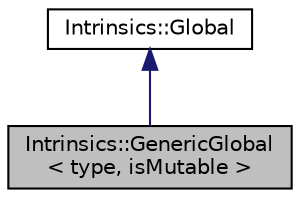 digraph "Intrinsics::GenericGlobal&lt; type, isMutable &gt;"
{
  edge [fontname="Helvetica",fontsize="10",labelfontname="Helvetica",labelfontsize="10"];
  node [fontname="Helvetica",fontsize="10",shape=record];
  Node0 [label="Intrinsics::GenericGlobal\l\< type, isMutable \>",height=0.2,width=0.4,color="black", fillcolor="grey75", style="filled", fontcolor="black"];
  Node1 -> Node0 [dir="back",color="midnightblue",fontsize="10",style="solid"];
  Node1 [label="Intrinsics::Global",height=0.2,width=0.4,color="black", fillcolor="white", style="filled",URL="$struct_intrinsics_1_1_global.html"];
}
